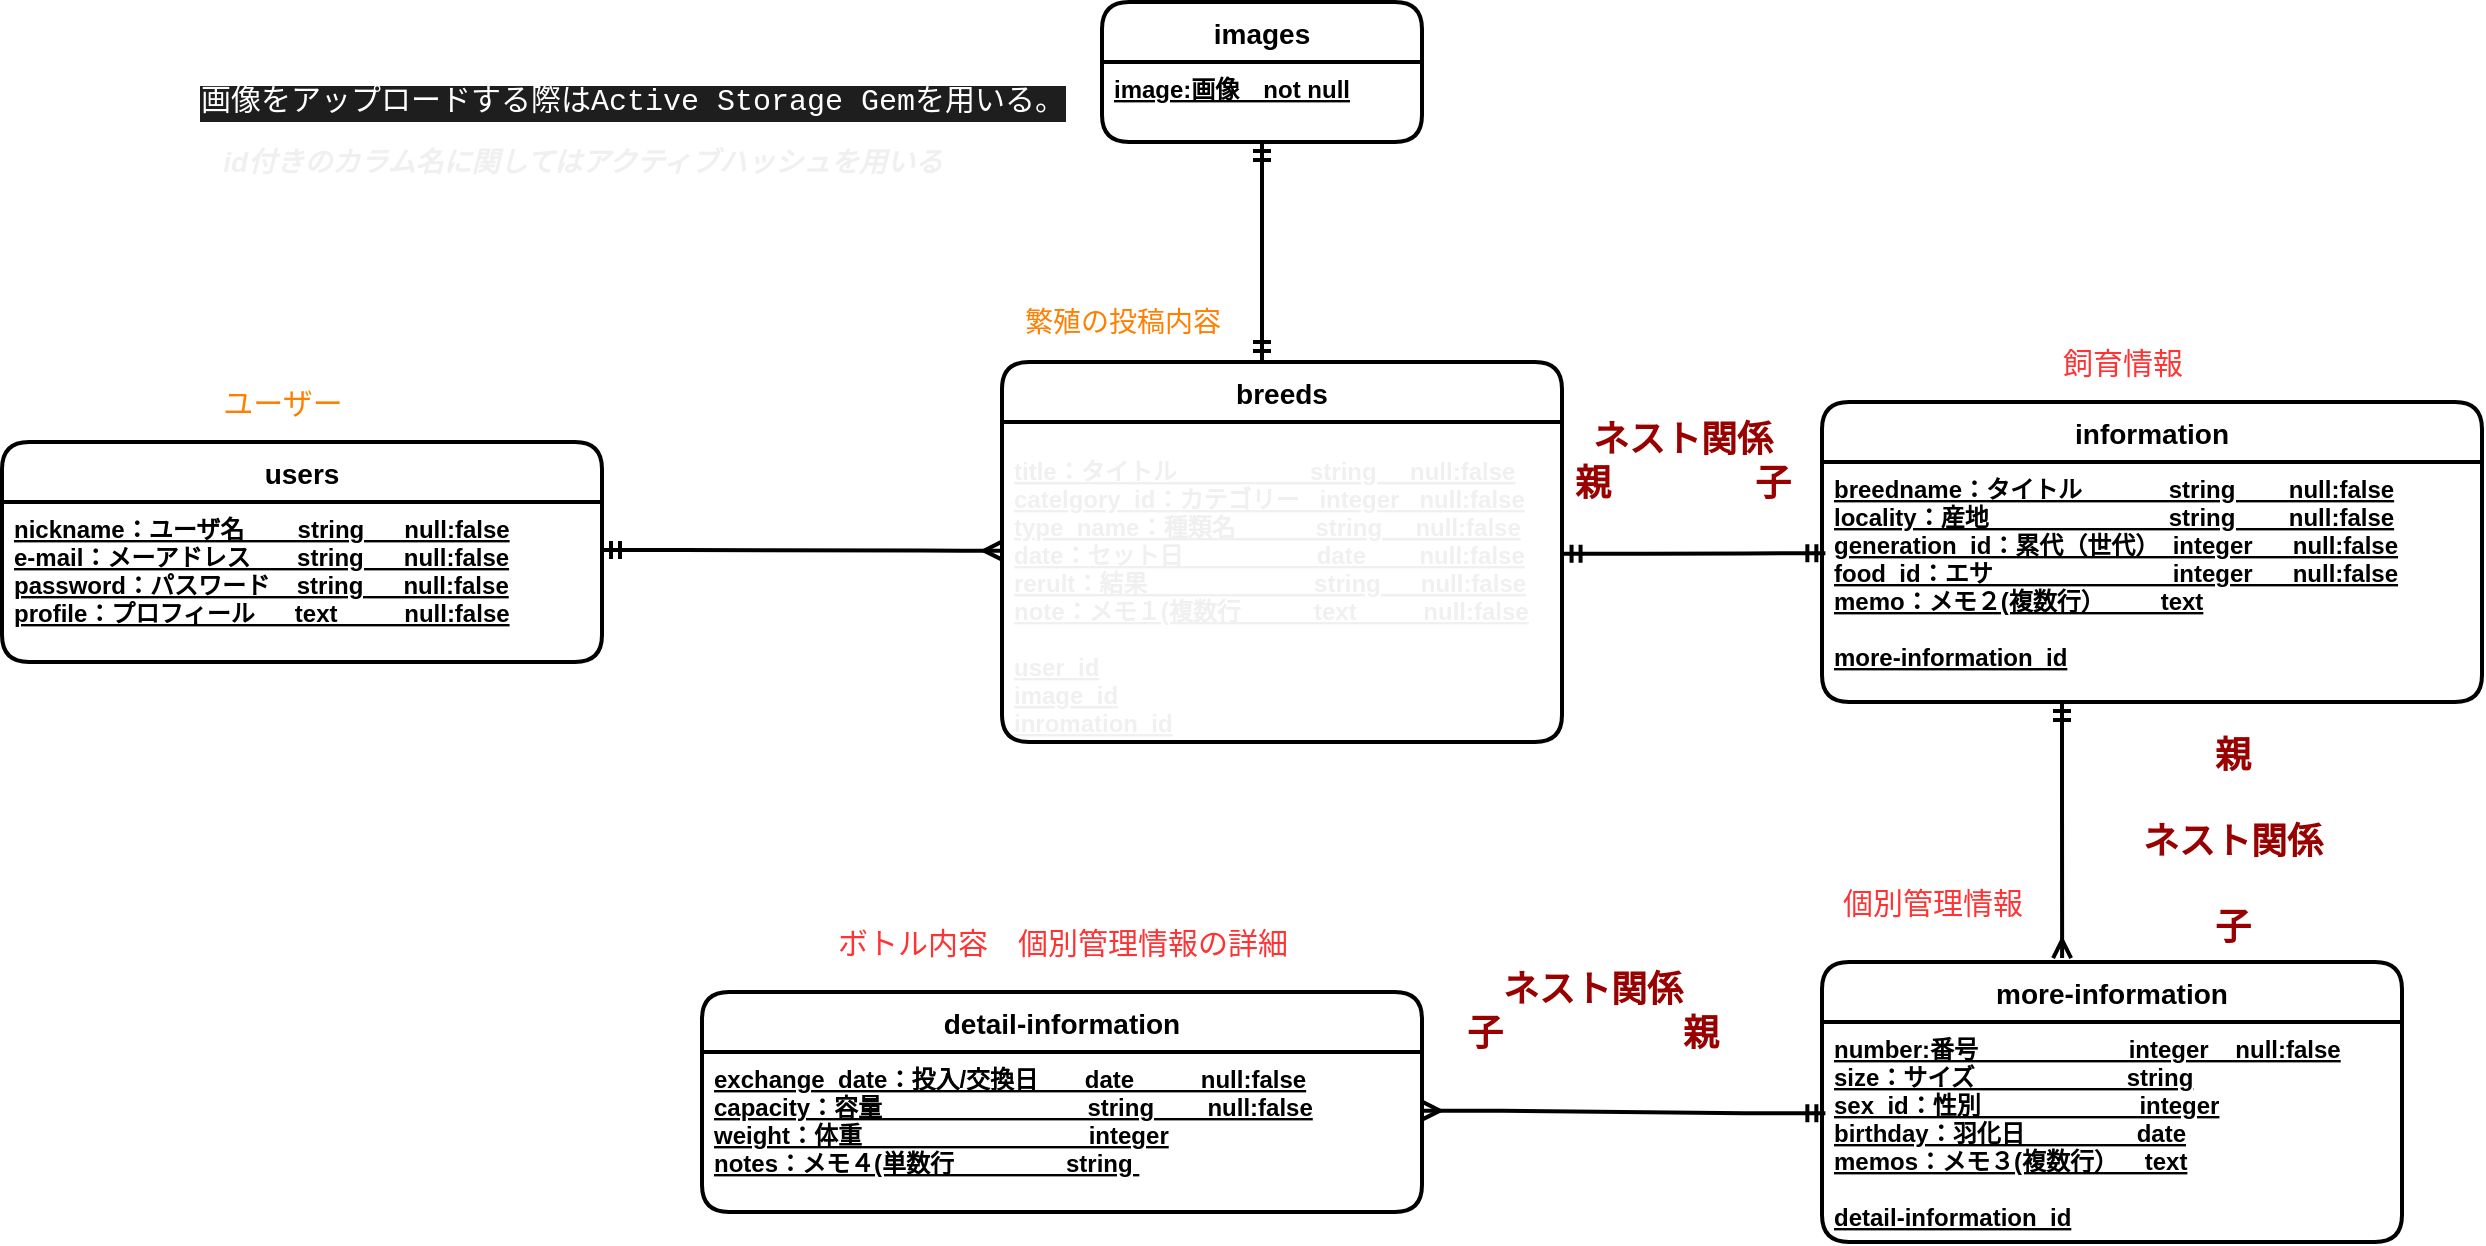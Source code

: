<mxfile version="13.10.0" type="embed">
    <diagram id="FAHi92vayNuAMaZJ51Va" name="Page-1">
        <mxGraphModel dx="1137" dy="627" grid="1" gridSize="10" guides="1" tooltips="1" connect="1" arrows="1" fold="1" page="0" pageScale="1" pageWidth="1654" pageHeight="1169" background="none" math="0" shadow="0">
            <root>
                <mxCell id="0"/>
                <mxCell id="1" parent="0"/>
                <mxCell id="75" value="users" style="swimlane;childLayout=stackLayout;horizontal=1;startSize=30;horizontalStack=0;rounded=1;fontSize=14;fontStyle=1;strokeWidth=2;resizeParent=0;resizeLast=1;shadow=0;dashed=0;align=center;" parent="1" vertex="1">
                    <mxGeometry x="10" y="260" width="300" height="110" as="geometry">
                        <mxRectangle x="350" y="90" width="70" height="30" as="alternateBounds"/>
                    </mxGeometry>
                </mxCell>
                <mxCell id="76" value="nickname：ユーザ名        string      null:false&#10;e-mail：メーアドレス       string      null:false&#10;password：パスワード    string      null:false&#10;profile：プロフィール      text          null:false" style="align=left;strokeColor=none;fillColor=none;spacingLeft=4;fontSize=12;verticalAlign=top;resizable=0;rotatable=0;part=1;fontStyle=5" parent="75" vertex="1">
                    <mxGeometry y="30" width="300" height="80" as="geometry"/>
                </mxCell>
                <mxCell id="77" value="breeds" style="swimlane;childLayout=stackLayout;horizontal=1;startSize=30;horizontalStack=0;rounded=1;fontSize=14;fontStyle=1;strokeWidth=2;resizeParent=0;resizeLast=1;shadow=0;dashed=0;align=center;" parent="1" vertex="1">
                    <mxGeometry x="510" y="220" width="280" height="190" as="geometry"/>
                </mxCell>
                <mxCell id="78" value="" style="edgeStyle=entityRelationEdgeStyle;fontSize=12;html=1;endArrow=ERmany;startArrow=ERmandOne;strokeWidth=2;startFill=0;endFill=0;" parent="77" edge="1">
                    <mxGeometry width="100" height="100" relative="1" as="geometry">
                        <mxPoint x="-200" y="94" as="sourcePoint"/>
                        <mxPoint y="94.33" as="targetPoint"/>
                    </mxGeometry>
                </mxCell>
                <mxCell id="79" value="title：タイトル                    string     null:false&#10;catelgory_id：カテゴリー   integer   null:false&#10;type_name：種類名            string     null:false&#10;date：セット日                    date        null:false&#10;rerult：結果                         string      null:false&#10;note：メモ１(複数行           text          null:false&#10;&#10;user_id&#10;image_id&#10;inromation_id" style="align=left;strokeColor=none;fillColor=none;spacingLeft=4;fontSize=12;verticalAlign=bottom;resizable=0;rotatable=0;part=1;fontColor=#F0F0F0;fontStyle=5" parent="77" vertex="1">
                    <mxGeometry y="30" width="280" height="160" as="geometry"/>
                </mxCell>
                <mxCell id="80" value="images" style="swimlane;childLayout=stackLayout;horizontal=1;startSize=30;horizontalStack=0;rounded=1;fontSize=14;fontStyle=1;strokeWidth=2;resizeParent=0;resizeLast=1;shadow=0;dashed=0;align=center;" parent="1" vertex="1">
                    <mxGeometry x="560" y="40" width="160" height="70" as="geometry"/>
                </mxCell>
                <mxCell id="81" value="image:画像　not null" style="align=left;strokeColor=none;fillColor=none;spacingLeft=4;fontSize=12;verticalAlign=top;resizable=0;rotatable=0;part=1;fontStyle=5" parent="80" vertex="1">
                    <mxGeometry y="30" width="160" height="40" as="geometry"/>
                </mxCell>
                <mxCell id="82" value="" style="fontSize=12;html=1;endArrow=ERmandOne;startArrow=ERmandOne;strokeWidth=2;startFill=0;endFill=0;targetPerimeterSpacing=0;exitX=0.5;exitY=1;exitDx=0;exitDy=0;" parent="1" source="81" edge="1">
                    <mxGeometry width="100" height="100" relative="1" as="geometry">
                        <mxPoint x="615" y="120" as="sourcePoint"/>
                        <mxPoint x="640.0" y="219" as="targetPoint"/>
                        <Array as="points"/>
                    </mxGeometry>
                </mxCell>
                <mxCell id="83" value="information" style="swimlane;childLayout=stackLayout;horizontal=1;startSize=30;horizontalStack=0;rounded=1;fontSize=14;fontStyle=1;strokeWidth=2;resizeParent=0;resizeLast=1;shadow=0;dashed=0;align=center;" parent="1" vertex="1">
                    <mxGeometry x="920" y="240" width="330" height="150" as="geometry"/>
                </mxCell>
                <mxCell id="84" value="breedname：タイトル             string        null:false&#10;locality：産地                           string        null:false&#10;generation_id：累代（世代）  integer      null:false&#10;food_id：エサ                           integer      null:false&#10;memo：メモ２(複数行）　　   text&#10;&#10;more-information_id" style="align=left;strokeColor=none;fillColor=none;spacingLeft=4;fontSize=12;verticalAlign=top;resizable=0;rotatable=0;part=1;fontStyle=5" parent="83" vertex="1">
                    <mxGeometry y="30" width="330" height="120" as="geometry"/>
                </mxCell>
                <mxCell id="85" value="more-information" style="swimlane;childLayout=stackLayout;horizontal=1;startSize=30;horizontalStack=0;rounded=1;fontSize=14;fontStyle=1;strokeWidth=2;resizeParent=0;resizeLast=1;shadow=0;dashed=0;align=center;" parent="1" vertex="1">
                    <mxGeometry x="920" y="520" width="290" height="140" as="geometry"/>
                </mxCell>
                <mxCell id="86" value="number:番号　　　　　　 integer    null:false&#10;size：サイズ           　　　 string&#10;sex_id：性別            　　　 integer&#10;birthday：羽化日      　　　date&#10;memos：メモ３(複数行）    text&#10;&#10;detail-information_id" style="align=left;strokeColor=none;fillColor=none;spacingLeft=4;fontSize=12;verticalAlign=top;resizable=0;rotatable=0;part=1;fontStyle=5" parent="85" vertex="1">
                    <mxGeometry y="30" width="290" height="110" as="geometry"/>
                </mxCell>
                <mxCell id="87" value="" style="edgeStyle=entityRelationEdgeStyle;fontSize=12;html=1;endArrow=ERmandOne;startArrow=ERmandOne;entryX=0.008;entryY=0.446;entryDx=0;entryDy=0;entryPerimeter=0;strokeWidth=2;startFill=0;endFill=0;exitX=1.001;exitY=0.412;exitDx=0;exitDy=0;exitPerimeter=0;" parent="1" source="79" edge="1">
                    <mxGeometry width="100" height="100" relative="1" as="geometry">
                        <mxPoint x="800" y="316" as="sourcePoint"/>
                        <mxPoint x="921.68" y="315.68" as="targetPoint"/>
                    </mxGeometry>
                </mxCell>
                <mxCell id="88" value="" style="fontSize=12;html=1;endArrow=ERmany;startArrow=ERmandOne;strokeWidth=2;startFill=0;endFill=0;targetPerimeterSpacing=0;entryX=0.414;entryY=-0.014;entryDx=0;entryDy=0;entryPerimeter=0;" parent="1" target="85" edge="1">
                    <mxGeometry width="100" height="100" relative="1" as="geometry">
                        <mxPoint x="1040" y="390" as="sourcePoint"/>
                        <mxPoint x="1040" y="510" as="targetPoint"/>
                        <Array as="points">
                            <mxPoint x="1040" y="440"/>
                        </Array>
                    </mxGeometry>
                </mxCell>
                <mxCell id="89" value="detail-information" style="swimlane;childLayout=stackLayout;horizontal=1;startSize=30;horizontalStack=0;rounded=1;fontSize=14;fontStyle=1;strokeWidth=2;resizeParent=0;resizeLast=1;shadow=0;dashed=0;align=center;" parent="1" vertex="1">
                    <mxGeometry x="360" y="535" width="360" height="110" as="geometry"/>
                </mxCell>
                <mxCell id="90" value="exchange_date：投入/交換日       date          null:false&#10;capacity：容量            　 　　       string        null:false&#10;weight：体重                                  integer&#10;notes：メモ４(単数行　　　      string " style="align=left;strokeColor=none;fillColor=none;spacingLeft=4;fontSize=12;verticalAlign=top;resizable=0;rotatable=0;part=1;fontStyle=5" parent="89" vertex="1">
                    <mxGeometry y="30" width="360" height="80" as="geometry"/>
                </mxCell>
                <mxCell id="91" value="" style="edgeStyle=entityRelationEdgeStyle;fontSize=12;html=1;endArrow=ERmandOne;startArrow=ERmany;entryX=0.008;entryY=0.446;entryDx=0;entryDy=0;entryPerimeter=0;strokeWidth=2;startFill=0;endFill=0;" parent="1" edge="1">
                    <mxGeometry width="100" height="100" relative="1" as="geometry">
                        <mxPoint x="720.0" y="594.32" as="sourcePoint"/>
                        <mxPoint x="921.68" y="595.68" as="targetPoint"/>
                    </mxGeometry>
                </mxCell>
                <mxCell id="92" value="&lt;font color=&quot;#ff3333&quot; style=&quot;font-size: 15px&quot;&gt;ボトル内容　個別管理情報の詳細&lt;/font&gt;" style="text;html=1;align=center;verticalAlign=middle;resizable=0;points=[];autosize=1;fontColor=#FF8000;" parent="1" vertex="1">
                    <mxGeometry x="420" y="500" width="240" height="20" as="geometry"/>
                </mxCell>
                <mxCell id="93" value="&lt;font color=&quot;#ff3333&quot; style=&quot;font-size: 15px&quot;&gt;個別管理情報&lt;/font&gt;" style="text;html=1;align=center;verticalAlign=middle;resizable=0;points=[];autosize=1;fontColor=#FF8000;" parent="1" vertex="1">
                    <mxGeometry x="920" y="480" width="110" height="20" as="geometry"/>
                </mxCell>
                <mxCell id="94" value="&lt;font color=&quot;#ff3333&quot; style=&quot;font-size: 15px&quot;&gt;飼育情報&lt;/font&gt;" style="text;html=1;align=center;verticalAlign=middle;resizable=0;points=[];autosize=1;fontColor=#FF8000;" parent="1" vertex="1">
                    <mxGeometry x="1030" y="210" width="80" height="20" as="geometry"/>
                </mxCell>
                <mxCell id="95" value="&lt;font style=&quot;font-size: 15px&quot;&gt;ユーザー&lt;/font&gt;" style="text;html=1;align=center;verticalAlign=middle;resizable=0;points=[];autosize=1;fontColor=#FF8000;" parent="1" vertex="1">
                    <mxGeometry x="115" y="230" width="70" height="20" as="geometry"/>
                </mxCell>
                <mxCell id="96" value="&lt;font style=&quot;font-size: 14px&quot;&gt;繁殖の投稿内容&lt;/font&gt;" style="text;html=1;align=center;verticalAlign=middle;resizable=0;points=[];autosize=1;fontColor=#FF8000;" parent="1" vertex="1">
                    <mxGeometry x="515" y="190" width="110" height="20" as="geometry"/>
                </mxCell>
                <mxCell id="97" value="&lt;font color=&quot;#f0f0f0&quot; style=&quot;font-size: 14px&quot;&gt;id付きのカラム名に関してはアクティブハッシュを用いる&lt;/font&gt;" style="text;html=1;align=center;verticalAlign=middle;resizable=0;points=[];autosize=1;fontColor=#FF8000;strokeWidth=3;fontSize=14;fontStyle=3" parent="1" vertex="1">
                    <mxGeometry x="115" y="110" width="370" height="20" as="geometry"/>
                </mxCell>
                <mxCell id="98" value="&lt;div style=&quot;background-color: rgb(30, 30, 30); font-family: menlo, monaco, &amp;quot;courier new&amp;quot;, monospace; font-size: 15px; line-height: 18px;&quot;&gt;&lt;span style=&quot;font-size: 15px;&quot;&gt;&lt;font color=&quot;#ffffff&quot; style=&quot;font-size: 15px;&quot;&gt;画像をアップロードする際はActive Storage Gemを用いる。&lt;/font&gt;&lt;/span&gt;&lt;/div&gt;" style="text;html=1;align=center;verticalAlign=middle;resizable=0;points=[];autosize=1;fontSize=15;fontColor=#FF8000;fontStyle=0" parent="1" vertex="1">
                    <mxGeometry x="100" y="80" width="450" height="20" as="geometry"/>
                </mxCell>
                <mxCell id="99" value="&lt;font color=&quot;#990000&quot; style=&quot;font-size: 18px&quot;&gt;&lt;b&gt;ネスト関係&lt;br&gt;親　　　　子&lt;/b&gt;&lt;/font&gt;&lt;font&gt;&lt;br&gt;&lt;/font&gt;" style="text;html=1;align=center;verticalAlign=middle;resizable=0;points=[];autosize=1;" vertex="1" parent="1">
                    <mxGeometry x="790" y="250" width="120" height="40" as="geometry"/>
                </mxCell>
                <mxCell id="100" value="&lt;font color=&quot;#990000&quot; style=&quot;font-size: 18px&quot;&gt;&lt;b&gt;親&lt;br&gt;&lt;br&gt;ネスト関係&lt;br&gt;&lt;br&gt;子&lt;/b&gt;&lt;/font&gt;&lt;font&gt;&lt;b&gt;&lt;br&gt;&lt;/b&gt;&lt;/font&gt;" style="text;html=1;align=center;verticalAlign=middle;resizable=0;points=[];autosize=1;" vertex="1" parent="1">
                    <mxGeometry x="1070" y="415" width="110" height="90" as="geometry"/>
                </mxCell>
                <mxCell id="101" value="&lt;font color=&quot;#990000&quot; style=&quot;font-size: 18px&quot;&gt;&lt;b&gt;ネスト関係&lt;br&gt;子　　　　　親&lt;/b&gt;&lt;/font&gt;&lt;font&gt;&lt;b&gt;&lt;br&gt;&lt;/b&gt;&lt;/font&gt;" style="text;html=1;align=center;verticalAlign=middle;resizable=0;points=[];autosize=1;" vertex="1" parent="1">
                    <mxGeometry x="735" y="525" width="140" height="40" as="geometry"/>
                </mxCell>
            </root>
        </mxGraphModel>
    </diagram>
</mxfile>